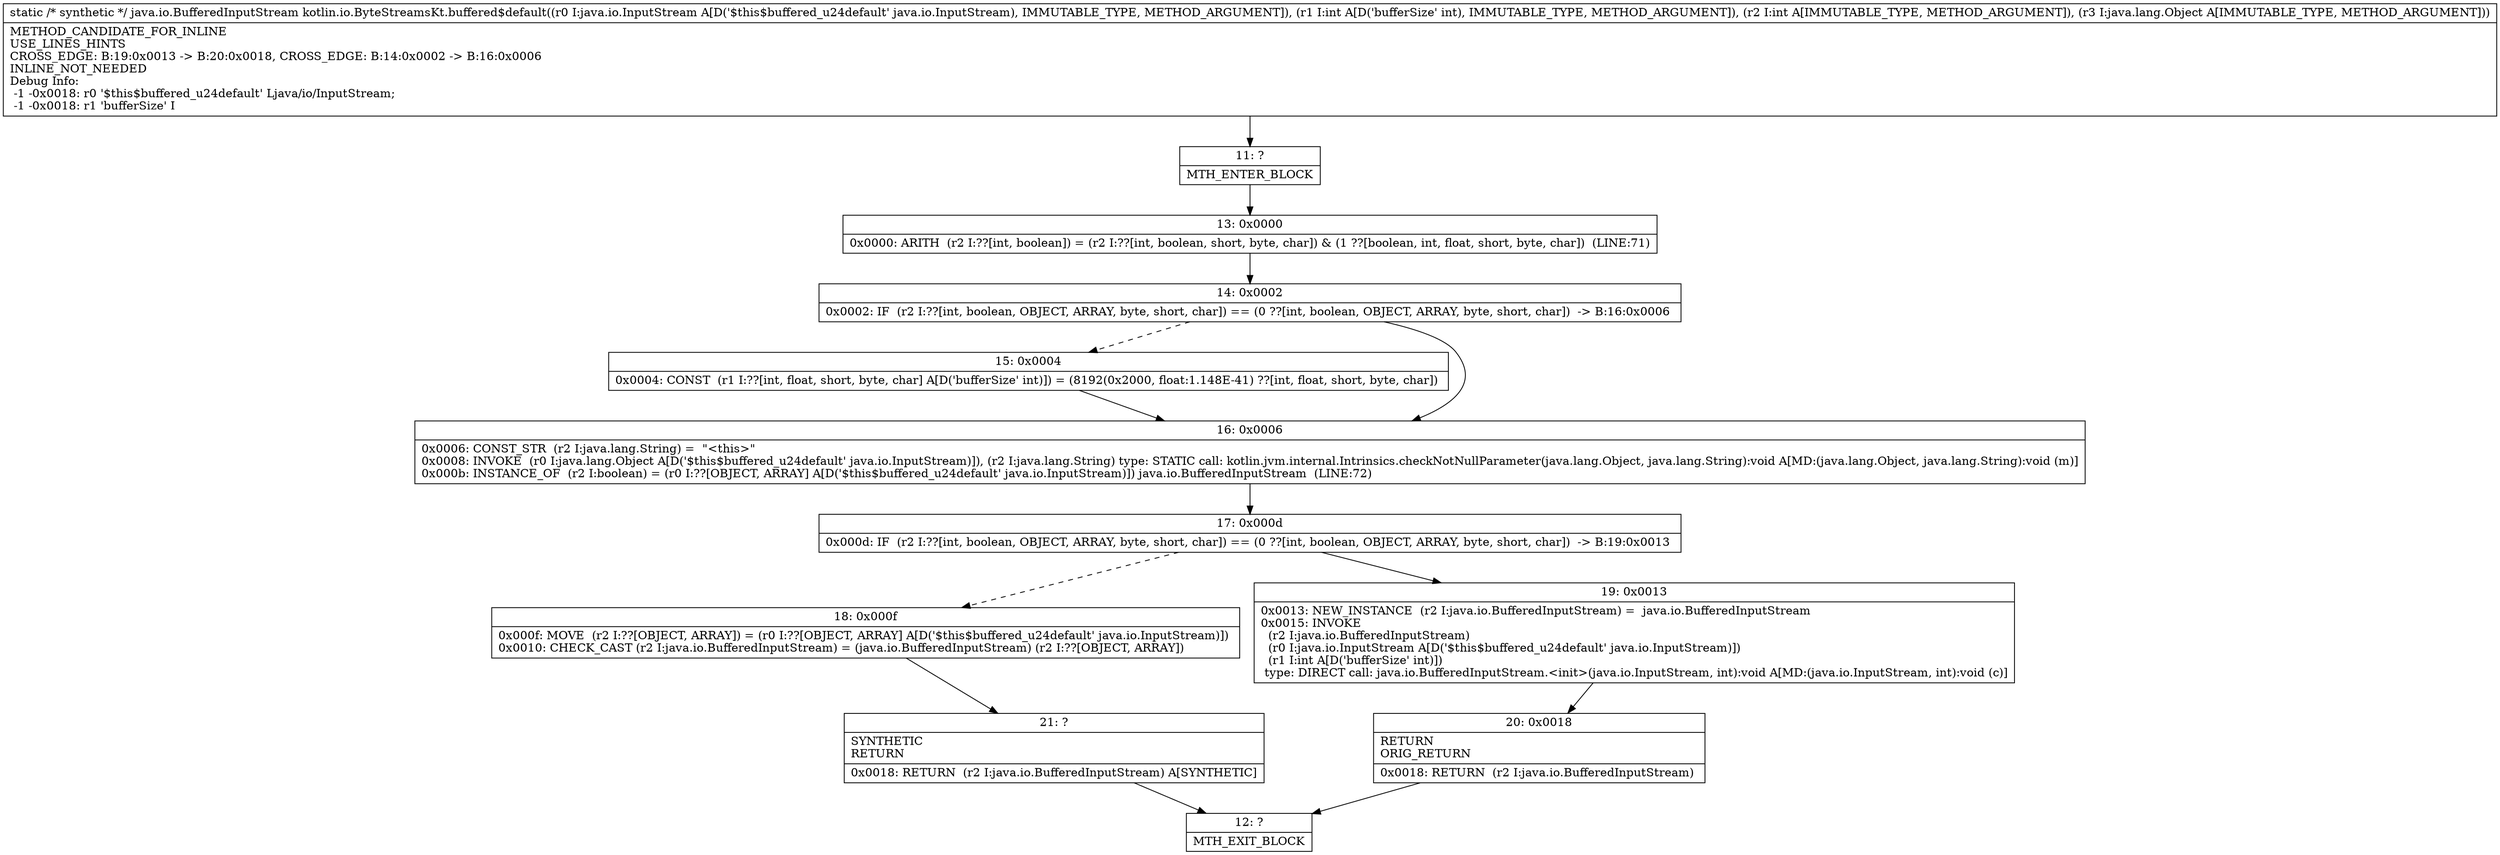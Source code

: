 digraph "CFG forkotlin.io.ByteStreamsKt.buffered$default(Ljava\/io\/InputStream;IILjava\/lang\/Object;)Ljava\/io\/BufferedInputStream;" {
Node_11 [shape=record,label="{11\:\ ?|MTH_ENTER_BLOCK\l}"];
Node_13 [shape=record,label="{13\:\ 0x0000|0x0000: ARITH  (r2 I:??[int, boolean]) = (r2 I:??[int, boolean, short, byte, char]) & (1 ??[boolean, int, float, short, byte, char])  (LINE:71)\l}"];
Node_14 [shape=record,label="{14\:\ 0x0002|0x0002: IF  (r2 I:??[int, boolean, OBJECT, ARRAY, byte, short, char]) == (0 ??[int, boolean, OBJECT, ARRAY, byte, short, char])  \-\> B:16:0x0006 \l}"];
Node_15 [shape=record,label="{15\:\ 0x0004|0x0004: CONST  (r1 I:??[int, float, short, byte, char] A[D('bufferSize' int)]) = (8192(0x2000, float:1.148E\-41) ??[int, float, short, byte, char]) \l}"];
Node_16 [shape=record,label="{16\:\ 0x0006|0x0006: CONST_STR  (r2 I:java.lang.String) =  \"\<this\>\" \l0x0008: INVOKE  (r0 I:java.lang.Object A[D('$this$buffered_u24default' java.io.InputStream)]), (r2 I:java.lang.String) type: STATIC call: kotlin.jvm.internal.Intrinsics.checkNotNullParameter(java.lang.Object, java.lang.String):void A[MD:(java.lang.Object, java.lang.String):void (m)]\l0x000b: INSTANCE_OF  (r2 I:boolean) = (r0 I:??[OBJECT, ARRAY] A[D('$this$buffered_u24default' java.io.InputStream)]) java.io.BufferedInputStream  (LINE:72)\l}"];
Node_17 [shape=record,label="{17\:\ 0x000d|0x000d: IF  (r2 I:??[int, boolean, OBJECT, ARRAY, byte, short, char]) == (0 ??[int, boolean, OBJECT, ARRAY, byte, short, char])  \-\> B:19:0x0013 \l}"];
Node_18 [shape=record,label="{18\:\ 0x000f|0x000f: MOVE  (r2 I:??[OBJECT, ARRAY]) = (r0 I:??[OBJECT, ARRAY] A[D('$this$buffered_u24default' java.io.InputStream)]) \l0x0010: CHECK_CAST (r2 I:java.io.BufferedInputStream) = (java.io.BufferedInputStream) (r2 I:??[OBJECT, ARRAY]) \l}"];
Node_21 [shape=record,label="{21\:\ ?|SYNTHETIC\lRETURN\l|0x0018: RETURN  (r2 I:java.io.BufferedInputStream) A[SYNTHETIC]\l}"];
Node_12 [shape=record,label="{12\:\ ?|MTH_EXIT_BLOCK\l}"];
Node_19 [shape=record,label="{19\:\ 0x0013|0x0013: NEW_INSTANCE  (r2 I:java.io.BufferedInputStream) =  java.io.BufferedInputStream \l0x0015: INVOKE  \l  (r2 I:java.io.BufferedInputStream)\l  (r0 I:java.io.InputStream A[D('$this$buffered_u24default' java.io.InputStream)])\l  (r1 I:int A[D('bufferSize' int)])\l type: DIRECT call: java.io.BufferedInputStream.\<init\>(java.io.InputStream, int):void A[MD:(java.io.InputStream, int):void (c)]\l}"];
Node_20 [shape=record,label="{20\:\ 0x0018|RETURN\lORIG_RETURN\l|0x0018: RETURN  (r2 I:java.io.BufferedInputStream) \l}"];
MethodNode[shape=record,label="{static \/* synthetic *\/ java.io.BufferedInputStream kotlin.io.ByteStreamsKt.buffered$default((r0 I:java.io.InputStream A[D('$this$buffered_u24default' java.io.InputStream), IMMUTABLE_TYPE, METHOD_ARGUMENT]), (r1 I:int A[D('bufferSize' int), IMMUTABLE_TYPE, METHOD_ARGUMENT]), (r2 I:int A[IMMUTABLE_TYPE, METHOD_ARGUMENT]), (r3 I:java.lang.Object A[IMMUTABLE_TYPE, METHOD_ARGUMENT]))  | METHOD_CANDIDATE_FOR_INLINE\lUSE_LINES_HINTS\lCROSS_EDGE: B:19:0x0013 \-\> B:20:0x0018, CROSS_EDGE: B:14:0x0002 \-\> B:16:0x0006\lINLINE_NOT_NEEDED\lDebug Info:\l  \-1 \-0x0018: r0 '$this$buffered_u24default' Ljava\/io\/InputStream;\l  \-1 \-0x0018: r1 'bufferSize' I\l}"];
MethodNode -> Node_11;Node_11 -> Node_13;
Node_13 -> Node_14;
Node_14 -> Node_15[style=dashed];
Node_14 -> Node_16;
Node_15 -> Node_16;
Node_16 -> Node_17;
Node_17 -> Node_18[style=dashed];
Node_17 -> Node_19;
Node_18 -> Node_21;
Node_21 -> Node_12;
Node_19 -> Node_20;
Node_20 -> Node_12;
}

